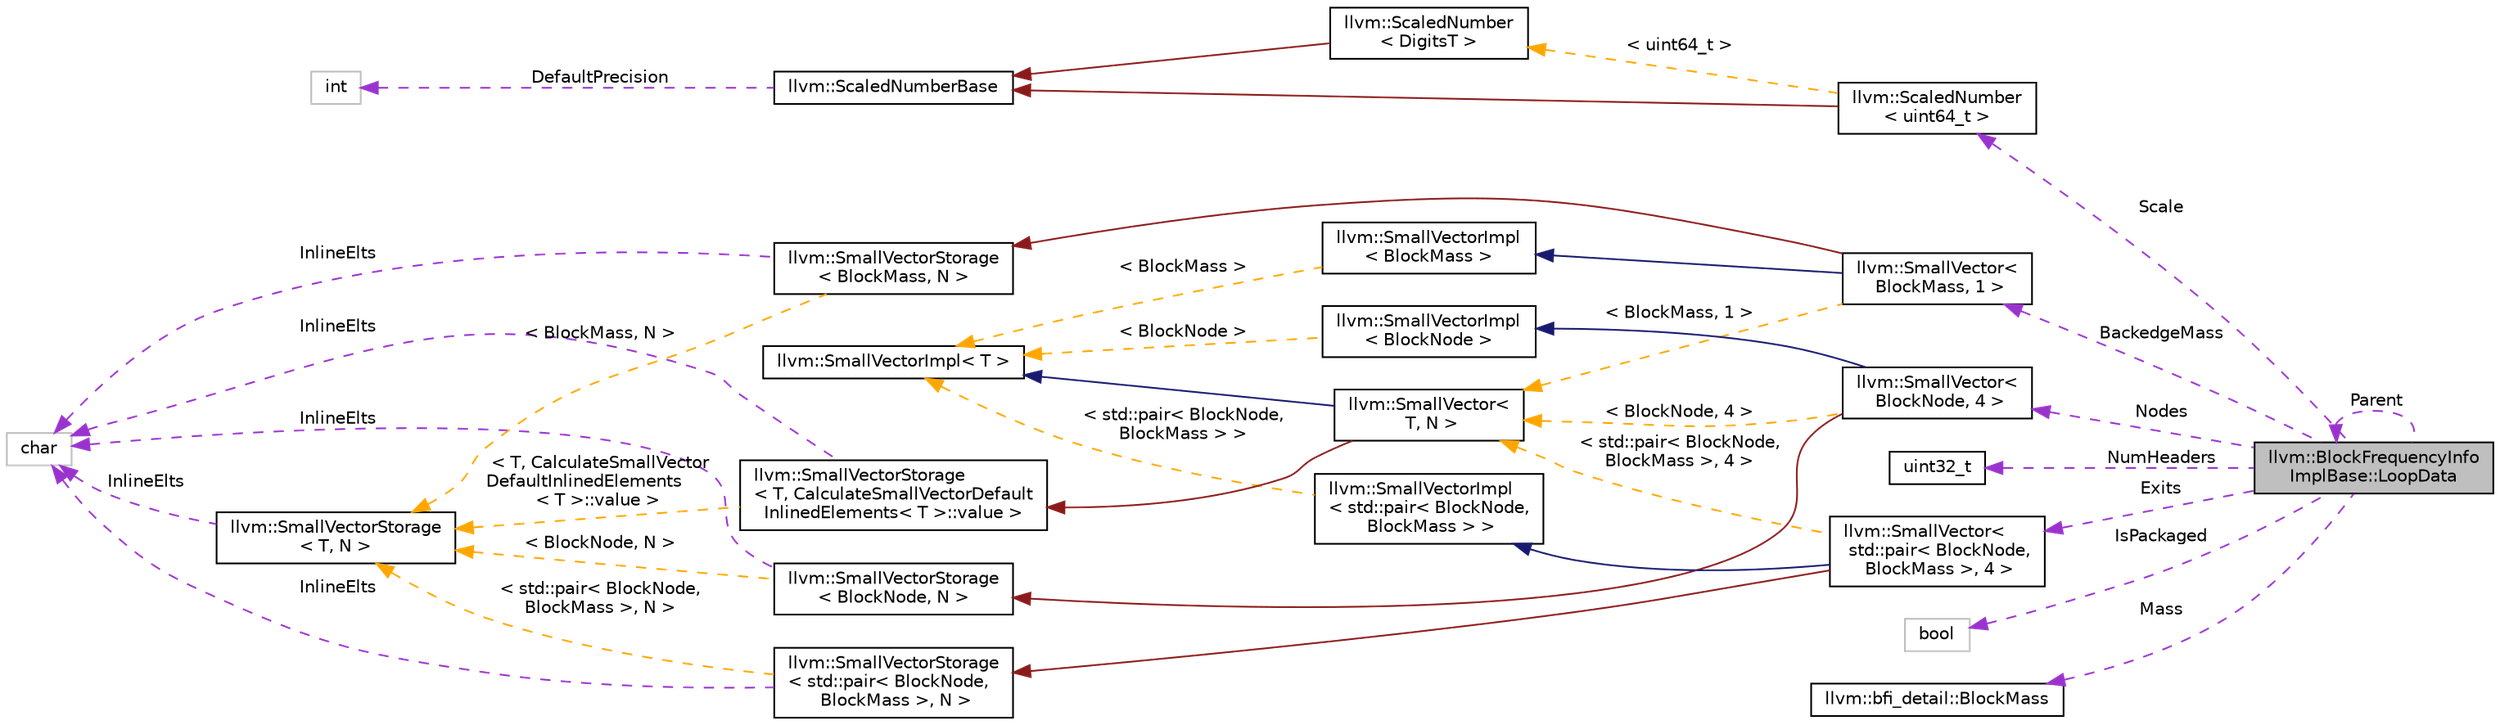 digraph "llvm::BlockFrequencyInfoImplBase::LoopData"
{
 // LATEX_PDF_SIZE
  bgcolor="transparent";
  edge [fontname="Helvetica",fontsize="10",labelfontname="Helvetica",labelfontsize="10"];
  node [fontname="Helvetica",fontsize="10",shape=record];
  rankdir="LR";
  Node1 [label="llvm::BlockFrequencyInfo\lImplBase::LoopData",height=0.2,width=0.4,color="black", fillcolor="grey75", style="filled", fontcolor="black",tooltip="Data about a loop."];
  Node2 -> Node1 [dir="back",color="darkorchid3",fontsize="10",style="dashed",label=" Scale" ,fontname="Helvetica"];
  Node2 [label="llvm::ScaledNumber\l\< uint64_t \>",height=0.2,width=0.4,color="black",URL="$classllvm_1_1ScaledNumber.html",tooltip=" "];
  Node3 -> Node2 [dir="back",color="firebrick4",fontsize="10",style="solid",fontname="Helvetica"];
  Node3 [label="llvm::ScaledNumberBase",height=0.2,width=0.4,color="black",URL="$classllvm_1_1ScaledNumberBase.html",tooltip=" "];
  Node4 -> Node3 [dir="back",color="darkorchid3",fontsize="10",style="dashed",label=" DefaultPrecision" ,fontname="Helvetica"];
  Node4 [label="int",height=0.2,width=0.4,color="grey75",tooltip=" "];
  Node5 -> Node2 [dir="back",color="orange",fontsize="10",style="dashed",label=" \< uint64_t \>" ,fontname="Helvetica"];
  Node5 [label="llvm::ScaledNumber\l\< DigitsT \>",height=0.2,width=0.4,color="black",URL="$classllvm_1_1ScaledNumber.html",tooltip="Simple representation of a scaled number."];
  Node3 -> Node5 [dir="back",color="firebrick4",fontsize="10",style="solid",fontname="Helvetica"];
  Node6 -> Node1 [dir="back",color="darkorchid3",fontsize="10",style="dashed",label=" BackedgeMass" ,fontname="Helvetica"];
  Node6 [label="llvm::SmallVector\<\l BlockMass, 1 \>",height=0.2,width=0.4,color="black",URL="$classllvm_1_1SmallVector.html",tooltip=" "];
  Node7 -> Node6 [dir="back",color="midnightblue",fontsize="10",style="solid",fontname="Helvetica"];
  Node7 [label="llvm::SmallVectorImpl\l\< BlockMass \>",height=0.2,width=0.4,color="black",URL="$classllvm_1_1SmallVectorImpl.html",tooltip=" "];
  Node8 -> Node7 [dir="back",color="orange",fontsize="10",style="dashed",label=" \< BlockMass \>" ,fontname="Helvetica"];
  Node8 [label="llvm::SmallVectorImpl\< T \>",height=0.2,width=0.4,color="black",URL="$classllvm_1_1SmallVectorImpl.html",tooltip="This class consists of common code factored out of the SmallVector class to reduce code duplication b..."];
  Node9 -> Node6 [dir="back",color="firebrick4",fontsize="10",style="solid",fontname="Helvetica"];
  Node9 [label="llvm::SmallVectorStorage\l\< BlockMass, N \>",height=0.2,width=0.4,color="black",URL="$structllvm_1_1SmallVectorStorage.html",tooltip=" "];
  Node10 -> Node9 [dir="back",color="darkorchid3",fontsize="10",style="dashed",label=" InlineElts" ,fontname="Helvetica"];
  Node10 [label="char",height=0.2,width=0.4,color="grey75",tooltip=" "];
  Node11 -> Node9 [dir="back",color="orange",fontsize="10",style="dashed",label=" \< BlockMass, N \>" ,fontname="Helvetica"];
  Node11 [label="llvm::SmallVectorStorage\l\< T, N \>",height=0.2,width=0.4,color="black",URL="$structllvm_1_1SmallVectorStorage.html",tooltip="Storage for the SmallVector elements."];
  Node10 -> Node11 [dir="back",color="darkorchid3",fontsize="10",style="dashed",label=" InlineElts" ,fontname="Helvetica"];
  Node12 -> Node6 [dir="back",color="orange",fontsize="10",style="dashed",label=" \< BlockMass, 1 \>" ,fontname="Helvetica"];
  Node12 [label="llvm::SmallVector\<\l T, N \>",height=0.2,width=0.4,color="black",URL="$classllvm_1_1SmallVector.html",tooltip="This is a 'vector' (really, a variable-sized array), optimized for the case when the array is small."];
  Node8 -> Node12 [dir="back",color="midnightblue",fontsize="10",style="solid",fontname="Helvetica"];
  Node13 -> Node12 [dir="back",color="firebrick4",fontsize="10",style="solid",fontname="Helvetica"];
  Node13 [label="llvm::SmallVectorStorage\l\< T, CalculateSmallVectorDefault\lInlinedElements\< T \>::value \>",height=0.2,width=0.4,color="black",URL="$structllvm_1_1SmallVectorStorage.html",tooltip=" "];
  Node10 -> Node13 [dir="back",color="darkorchid3",fontsize="10",style="dashed",label=" InlineElts" ,fontname="Helvetica"];
  Node11 -> Node13 [dir="back",color="orange",fontsize="10",style="dashed",label=" \< T, CalculateSmallVector\lDefaultInlinedElements\l\< T \>::value \>" ,fontname="Helvetica"];
  Node14 -> Node1 [dir="back",color="darkorchid3",fontsize="10",style="dashed",label=" Nodes" ,fontname="Helvetica"];
  Node14 [label="llvm::SmallVector\<\l BlockNode, 4 \>",height=0.2,width=0.4,color="black",URL="$classllvm_1_1SmallVector.html",tooltip=" "];
  Node15 -> Node14 [dir="back",color="midnightblue",fontsize="10",style="solid",fontname="Helvetica"];
  Node15 [label="llvm::SmallVectorImpl\l\< BlockNode \>",height=0.2,width=0.4,color="black",URL="$classllvm_1_1SmallVectorImpl.html",tooltip=" "];
  Node8 -> Node15 [dir="back",color="orange",fontsize="10",style="dashed",label=" \< BlockNode \>" ,fontname="Helvetica"];
  Node16 -> Node14 [dir="back",color="firebrick4",fontsize="10",style="solid",fontname="Helvetica"];
  Node16 [label="llvm::SmallVectorStorage\l\< BlockNode, N \>",height=0.2,width=0.4,color="black",URL="$structllvm_1_1SmallVectorStorage.html",tooltip=" "];
  Node10 -> Node16 [dir="back",color="darkorchid3",fontsize="10",style="dashed",label=" InlineElts" ,fontname="Helvetica"];
  Node11 -> Node16 [dir="back",color="orange",fontsize="10",style="dashed",label=" \< BlockNode, N \>" ,fontname="Helvetica"];
  Node12 -> Node14 [dir="back",color="orange",fontsize="10",style="dashed",label=" \< BlockNode, 4 \>" ,fontname="Helvetica"];
  Node17 -> Node1 [dir="back",color="darkorchid3",fontsize="10",style="dashed",label=" NumHeaders" ,fontname="Helvetica"];
  Node17 [label="uint32_t",height=0.2,width=0.4,color="black",URL="$classuint32__t.html",tooltip=" "];
  Node18 -> Node1 [dir="back",color="darkorchid3",fontsize="10",style="dashed",label=" Exits" ,fontname="Helvetica"];
  Node18 [label="llvm::SmallVector\<\l std::pair\< BlockNode,\l BlockMass \>, 4 \>",height=0.2,width=0.4,color="black",URL="$classllvm_1_1SmallVector.html",tooltip=" "];
  Node19 -> Node18 [dir="back",color="midnightblue",fontsize="10",style="solid",fontname="Helvetica"];
  Node19 [label="llvm::SmallVectorImpl\l\< std::pair\< BlockNode,\l BlockMass \> \>",height=0.2,width=0.4,color="black",URL="$classllvm_1_1SmallVectorImpl.html",tooltip=" "];
  Node8 -> Node19 [dir="back",color="orange",fontsize="10",style="dashed",label=" \< std::pair\< BlockNode,\l BlockMass \> \>" ,fontname="Helvetica"];
  Node20 -> Node18 [dir="back",color="firebrick4",fontsize="10",style="solid",fontname="Helvetica"];
  Node20 [label="llvm::SmallVectorStorage\l\< std::pair\< BlockNode,\l BlockMass \>, N \>",height=0.2,width=0.4,color="black",URL="$structllvm_1_1SmallVectorStorage.html",tooltip=" "];
  Node10 -> Node20 [dir="back",color="darkorchid3",fontsize="10",style="dashed",label=" InlineElts" ,fontname="Helvetica"];
  Node11 -> Node20 [dir="back",color="orange",fontsize="10",style="dashed",label=" \< std::pair\< BlockNode,\l BlockMass \>, N \>" ,fontname="Helvetica"];
  Node12 -> Node18 [dir="back",color="orange",fontsize="10",style="dashed",label=" \< std::pair\< BlockNode,\l BlockMass \>, 4 \>" ,fontname="Helvetica"];
  Node21 -> Node1 [dir="back",color="darkorchid3",fontsize="10",style="dashed",label=" IsPackaged" ,fontname="Helvetica"];
  Node21 [label="bool",height=0.2,width=0.4,color="grey75",tooltip=" "];
  Node1 -> Node1 [dir="back",color="darkorchid3",fontsize="10",style="dashed",label=" Parent" ,fontname="Helvetica"];
  Node22 -> Node1 [dir="back",color="darkorchid3",fontsize="10",style="dashed",label=" Mass" ,fontname="Helvetica"];
  Node22 [label="llvm::bfi_detail::BlockMass",height=0.2,width=0.4,color="black",URL="$classllvm_1_1bfi__detail_1_1BlockMass.html",tooltip="Mass of a block."];
}
